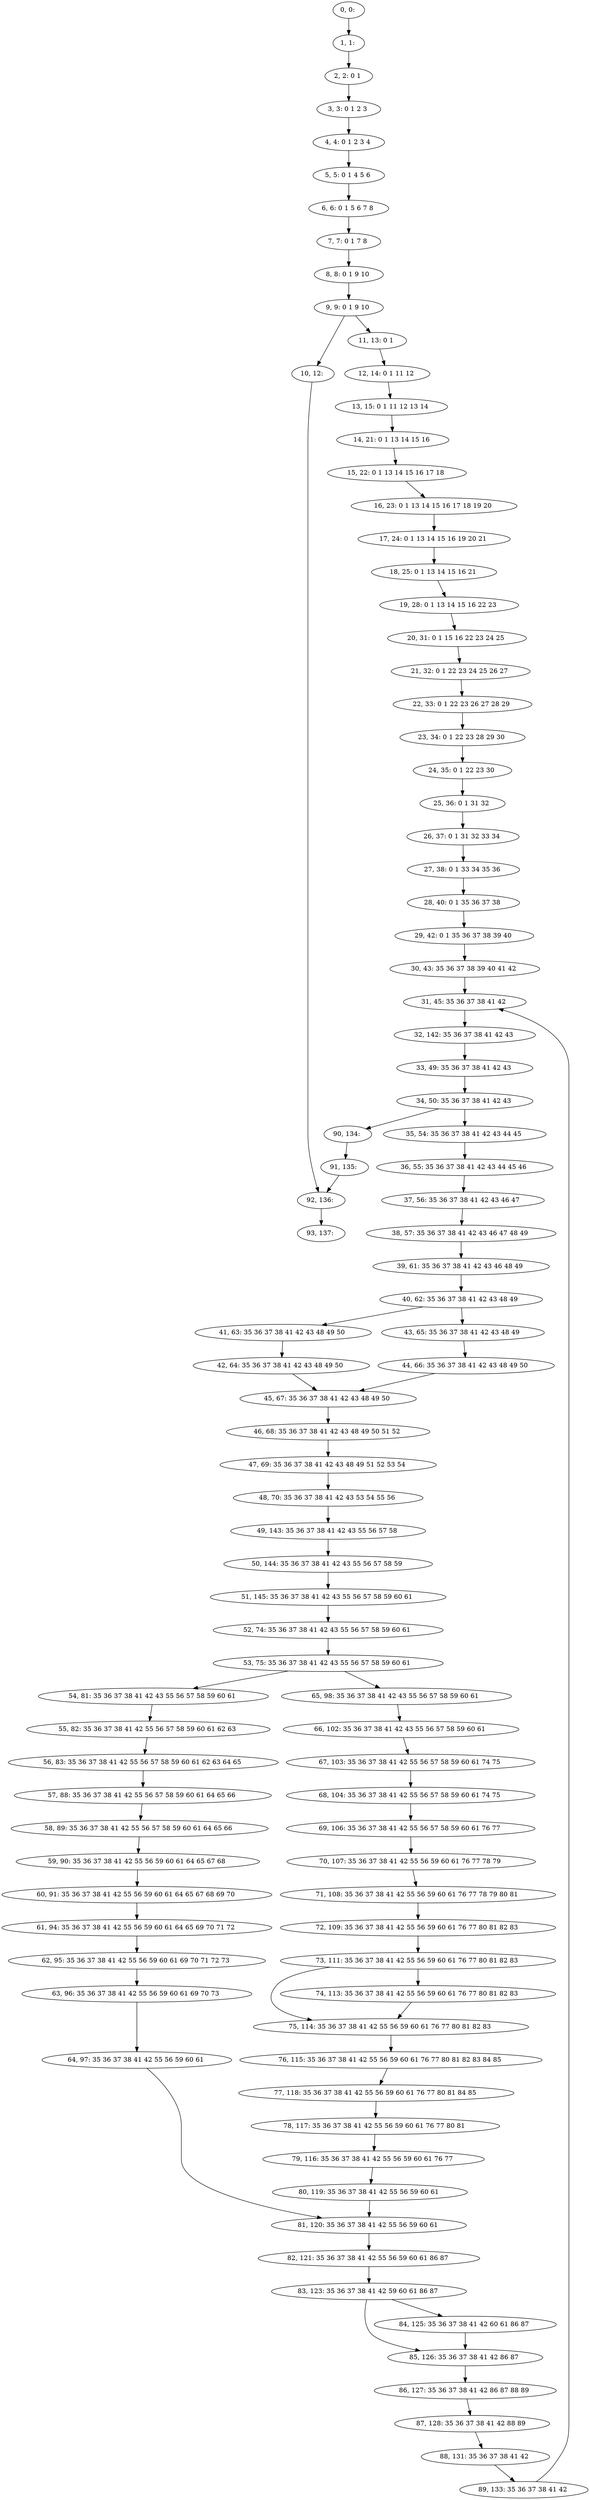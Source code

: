 digraph G {
0[label="0, 0: "];
1[label="1, 1: "];
2[label="2, 2: 0 1 "];
3[label="3, 3: 0 1 2 3 "];
4[label="4, 4: 0 1 2 3 4 "];
5[label="5, 5: 0 1 4 5 6 "];
6[label="6, 6: 0 1 5 6 7 8 "];
7[label="7, 7: 0 1 7 8 "];
8[label="8, 8: 0 1 9 10 "];
9[label="9, 9: 0 1 9 10 "];
10[label="10, 12: "];
11[label="11, 13: 0 1 "];
12[label="12, 14: 0 1 11 12 "];
13[label="13, 15: 0 1 11 12 13 14 "];
14[label="14, 21: 0 1 13 14 15 16 "];
15[label="15, 22: 0 1 13 14 15 16 17 18 "];
16[label="16, 23: 0 1 13 14 15 16 17 18 19 20 "];
17[label="17, 24: 0 1 13 14 15 16 19 20 21 "];
18[label="18, 25: 0 1 13 14 15 16 21 "];
19[label="19, 28: 0 1 13 14 15 16 22 23 "];
20[label="20, 31: 0 1 15 16 22 23 24 25 "];
21[label="21, 32: 0 1 22 23 24 25 26 27 "];
22[label="22, 33: 0 1 22 23 26 27 28 29 "];
23[label="23, 34: 0 1 22 23 28 29 30 "];
24[label="24, 35: 0 1 22 23 30 "];
25[label="25, 36: 0 1 31 32 "];
26[label="26, 37: 0 1 31 32 33 34 "];
27[label="27, 38: 0 1 33 34 35 36 "];
28[label="28, 40: 0 1 35 36 37 38 "];
29[label="29, 42: 0 1 35 36 37 38 39 40 "];
30[label="30, 43: 35 36 37 38 39 40 41 42 "];
31[label="31, 45: 35 36 37 38 41 42 "];
32[label="32, 142: 35 36 37 38 41 42 43 "];
33[label="33, 49: 35 36 37 38 41 42 43 "];
34[label="34, 50: 35 36 37 38 41 42 43 "];
35[label="35, 54: 35 36 37 38 41 42 43 44 45 "];
36[label="36, 55: 35 36 37 38 41 42 43 44 45 46 "];
37[label="37, 56: 35 36 37 38 41 42 43 46 47 "];
38[label="38, 57: 35 36 37 38 41 42 43 46 47 48 49 "];
39[label="39, 61: 35 36 37 38 41 42 43 46 48 49 "];
40[label="40, 62: 35 36 37 38 41 42 43 48 49 "];
41[label="41, 63: 35 36 37 38 41 42 43 48 49 50 "];
42[label="42, 64: 35 36 37 38 41 42 43 48 49 50 "];
43[label="43, 65: 35 36 37 38 41 42 43 48 49 "];
44[label="44, 66: 35 36 37 38 41 42 43 48 49 50 "];
45[label="45, 67: 35 36 37 38 41 42 43 48 49 50 "];
46[label="46, 68: 35 36 37 38 41 42 43 48 49 50 51 52 "];
47[label="47, 69: 35 36 37 38 41 42 43 48 49 51 52 53 54 "];
48[label="48, 70: 35 36 37 38 41 42 43 53 54 55 56 "];
49[label="49, 143: 35 36 37 38 41 42 43 55 56 57 58 "];
50[label="50, 144: 35 36 37 38 41 42 43 55 56 57 58 59 "];
51[label="51, 145: 35 36 37 38 41 42 43 55 56 57 58 59 60 61 "];
52[label="52, 74: 35 36 37 38 41 42 43 55 56 57 58 59 60 61 "];
53[label="53, 75: 35 36 37 38 41 42 43 55 56 57 58 59 60 61 "];
54[label="54, 81: 35 36 37 38 41 42 43 55 56 57 58 59 60 61 "];
55[label="55, 82: 35 36 37 38 41 42 55 56 57 58 59 60 61 62 63 "];
56[label="56, 83: 35 36 37 38 41 42 55 56 57 58 59 60 61 62 63 64 65 "];
57[label="57, 88: 35 36 37 38 41 42 55 56 57 58 59 60 61 64 65 66 "];
58[label="58, 89: 35 36 37 38 41 42 55 56 57 58 59 60 61 64 65 66 "];
59[label="59, 90: 35 36 37 38 41 42 55 56 59 60 61 64 65 67 68 "];
60[label="60, 91: 35 36 37 38 41 42 55 56 59 60 61 64 65 67 68 69 70 "];
61[label="61, 94: 35 36 37 38 41 42 55 56 59 60 61 64 65 69 70 71 72 "];
62[label="62, 95: 35 36 37 38 41 42 55 56 59 60 61 69 70 71 72 73 "];
63[label="63, 96: 35 36 37 38 41 42 55 56 59 60 61 69 70 73 "];
64[label="64, 97: 35 36 37 38 41 42 55 56 59 60 61 "];
65[label="65, 98: 35 36 37 38 41 42 43 55 56 57 58 59 60 61 "];
66[label="66, 102: 35 36 37 38 41 42 43 55 56 57 58 59 60 61 "];
67[label="67, 103: 35 36 37 38 41 42 55 56 57 58 59 60 61 74 75 "];
68[label="68, 104: 35 36 37 38 41 42 55 56 57 58 59 60 61 74 75 "];
69[label="69, 106: 35 36 37 38 41 42 55 56 57 58 59 60 61 76 77 "];
70[label="70, 107: 35 36 37 38 41 42 55 56 59 60 61 76 77 78 79 "];
71[label="71, 108: 35 36 37 38 41 42 55 56 59 60 61 76 77 78 79 80 81 "];
72[label="72, 109: 35 36 37 38 41 42 55 56 59 60 61 76 77 80 81 82 83 "];
73[label="73, 111: 35 36 37 38 41 42 55 56 59 60 61 76 77 80 81 82 83 "];
74[label="74, 113: 35 36 37 38 41 42 55 56 59 60 61 76 77 80 81 82 83 "];
75[label="75, 114: 35 36 37 38 41 42 55 56 59 60 61 76 77 80 81 82 83 "];
76[label="76, 115: 35 36 37 38 41 42 55 56 59 60 61 76 77 80 81 82 83 84 85 "];
77[label="77, 118: 35 36 37 38 41 42 55 56 59 60 61 76 77 80 81 84 85 "];
78[label="78, 117: 35 36 37 38 41 42 55 56 59 60 61 76 77 80 81 "];
79[label="79, 116: 35 36 37 38 41 42 55 56 59 60 61 76 77 "];
80[label="80, 119: 35 36 37 38 41 42 55 56 59 60 61 "];
81[label="81, 120: 35 36 37 38 41 42 55 56 59 60 61 "];
82[label="82, 121: 35 36 37 38 41 42 55 56 59 60 61 86 87 "];
83[label="83, 123: 35 36 37 38 41 42 59 60 61 86 87 "];
84[label="84, 125: 35 36 37 38 41 42 60 61 86 87 "];
85[label="85, 126: 35 36 37 38 41 42 86 87 "];
86[label="86, 127: 35 36 37 38 41 42 86 87 88 89 "];
87[label="87, 128: 35 36 37 38 41 42 88 89 "];
88[label="88, 131: 35 36 37 38 41 42 "];
89[label="89, 133: 35 36 37 38 41 42 "];
90[label="90, 134: "];
91[label="91, 135: "];
92[label="92, 136: "];
93[label="93, 137: "];
0->1 ;
1->2 ;
2->3 ;
3->4 ;
4->5 ;
5->6 ;
6->7 ;
7->8 ;
8->9 ;
9->10 ;
9->11 ;
10->92 ;
11->12 ;
12->13 ;
13->14 ;
14->15 ;
15->16 ;
16->17 ;
17->18 ;
18->19 ;
19->20 ;
20->21 ;
21->22 ;
22->23 ;
23->24 ;
24->25 ;
25->26 ;
26->27 ;
27->28 ;
28->29 ;
29->30 ;
30->31 ;
31->32 ;
32->33 ;
33->34 ;
34->35 ;
34->90 ;
35->36 ;
36->37 ;
37->38 ;
38->39 ;
39->40 ;
40->41 ;
40->43 ;
41->42 ;
42->45 ;
43->44 ;
44->45 ;
45->46 ;
46->47 ;
47->48 ;
48->49 ;
49->50 ;
50->51 ;
51->52 ;
52->53 ;
53->54 ;
53->65 ;
54->55 ;
55->56 ;
56->57 ;
57->58 ;
58->59 ;
59->60 ;
60->61 ;
61->62 ;
62->63 ;
63->64 ;
64->81 ;
65->66 ;
66->67 ;
67->68 ;
68->69 ;
69->70 ;
70->71 ;
71->72 ;
72->73 ;
73->74 ;
73->75 ;
74->75 ;
75->76 ;
76->77 ;
77->78 ;
78->79 ;
79->80 ;
80->81 ;
81->82 ;
82->83 ;
83->84 ;
83->85 ;
84->85 ;
85->86 ;
86->87 ;
87->88 ;
88->89 ;
89->31 ;
90->91 ;
91->92 ;
92->93 ;
}
